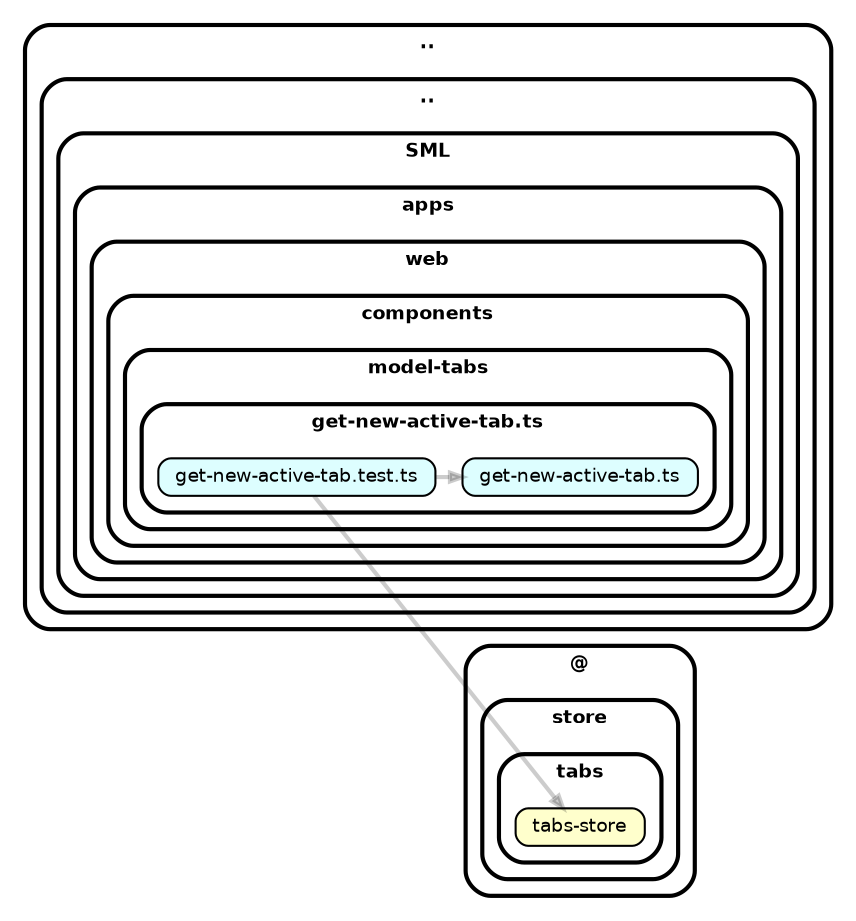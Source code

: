 strict digraph "dependency-cruiser output"{
    rankdir="LR" splines="true" overlap="false" nodesep="0.16" ranksep="0.18" fontname="Helvetica-bold" fontsize="9" style="rounded,bold,filled" fillcolor="#ffffff" compound="true"
    node [shape="box" style="rounded, filled" height="0.2" color="black" fillcolor="#ffffcc" fontcolor="black" fontname="Helvetica" fontsize="9"]
    edge [arrowhead="normal" arrowsize="0.6" penwidth="2.0" color="#00000033" fontname="Helvetica" fontsize="9"]

    subgraph "cluster_.." {label=".." subgraph "cluster_../.." {label=".." subgraph "cluster_../../SML" {label="SML" subgraph "cluster_../../SML/apps" {label="apps" subgraph "cluster_../../SML/apps/web" {label="web" subgraph "cluster_../../SML/apps/web/components" {label="components" subgraph "cluster_../../SML/apps/web/components/model-tabs" {label="model-tabs" subgraph "cluster_../../SML/apps/web/components/model-tabs/get-new-active-tab.ts" {label="get-new-active-tab.ts" "../../SML/apps/web/components/model-tabs/get-new-active-tab.ts/get-new-active-tab.test.ts" [label=<get-new-active-tab.test.ts> tooltip="get-new-active-tab.test.ts" URL="../../SML/apps/web/components/model-tabs/get-new-active-tab.ts/get-new-active-tab.test.ts" fillcolor="#ddfeff"] } } } } } } } }
    "../../SML/apps/web/components/model-tabs/get-new-active-tab.ts/get-new-active-tab.test.ts" -> "../../SML/apps/web/components/model-tabs/get-new-active-tab.ts/get-new-active-tab.ts"
    "../../SML/apps/web/components/model-tabs/get-new-active-tab.ts/get-new-active-tab.test.ts" -> "@/store/tabs/tabs-store"
    subgraph "cluster_.." {label=".." subgraph "cluster_../.." {label=".." subgraph "cluster_../../SML" {label="SML" subgraph "cluster_../../SML/apps" {label="apps" subgraph "cluster_../../SML/apps/web" {label="web" subgraph "cluster_../../SML/apps/web/components" {label="components" subgraph "cluster_../../SML/apps/web/components/model-tabs" {label="model-tabs" subgraph "cluster_../../SML/apps/web/components/model-tabs/get-new-active-tab.ts" {label="get-new-active-tab.ts" "../../SML/apps/web/components/model-tabs/get-new-active-tab.ts/get-new-active-tab.ts" [label=<get-new-active-tab.ts> tooltip="get-new-active-tab.ts" URL="../../SML/apps/web/components/model-tabs/get-new-active-tab.ts/get-new-active-tab.ts" fillcolor="#ddfeff"] } } } } } } } }
    subgraph "cluster_@" {label="@" subgraph "cluster_@/store" {label="store" subgraph "cluster_@/store/tabs" {label="tabs" "@/store/tabs/tabs-store" [label=<tabs-store> tooltip="tabs-store" ] } } }
}

